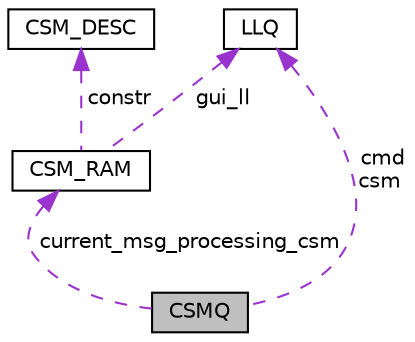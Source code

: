 digraph "CSMQ"
{
 // LATEX_PDF_SIZE
  edge [fontname="Helvetica",fontsize="10",labelfontname="Helvetica",labelfontsize="10"];
  node [fontname="Helvetica",fontsize="10",shape=record];
  Node1 [label="CSMQ",height=0.2,width=0.4,color="black", fillcolor="grey75", style="filled", fontcolor="black",tooltip="Lists of the CSM."];
  Node2 -> Node1 [dir="back",color="darkorchid3",fontsize="10",style="dashed",label=" current_msg_processing_csm" ,fontname="Helvetica"];
  Node2 [label="CSM_RAM",height=0.2,width=0.4,color="black", fillcolor="white", style="filled",URL="$group___c_s_m.html#struct_c_s_m___r_a_m",tooltip="CSM object."];
  Node3 -> Node2 [dir="back",color="darkorchid3",fontsize="10",style="dashed",label=" constr" ,fontname="Helvetica"];
  Node3 [label="CSM_DESC",height=0.2,width=0.4,color="black", fillcolor="white", style="filled",URL="$group___c_s_m.html#struct_c_s_m___d_e_s_c",tooltip="CSM description."];
  Node4 -> Node2 [dir="back",color="darkorchid3",fontsize="10",style="dashed",label=" gui_ll" ,fontname="Helvetica"];
  Node4 [label="LLQ",height=0.2,width=0.4,color="black", fillcolor="white", style="filled",URL="$group___s_w_i_l_i_b.html#struct_l_l_q",tooltip="Linked-List header."];
  Node4 -> Node1 [dir="back",color="darkorchid3",fontsize="10",style="dashed",label=" cmd\ncsm" ,fontname="Helvetica"];
}
